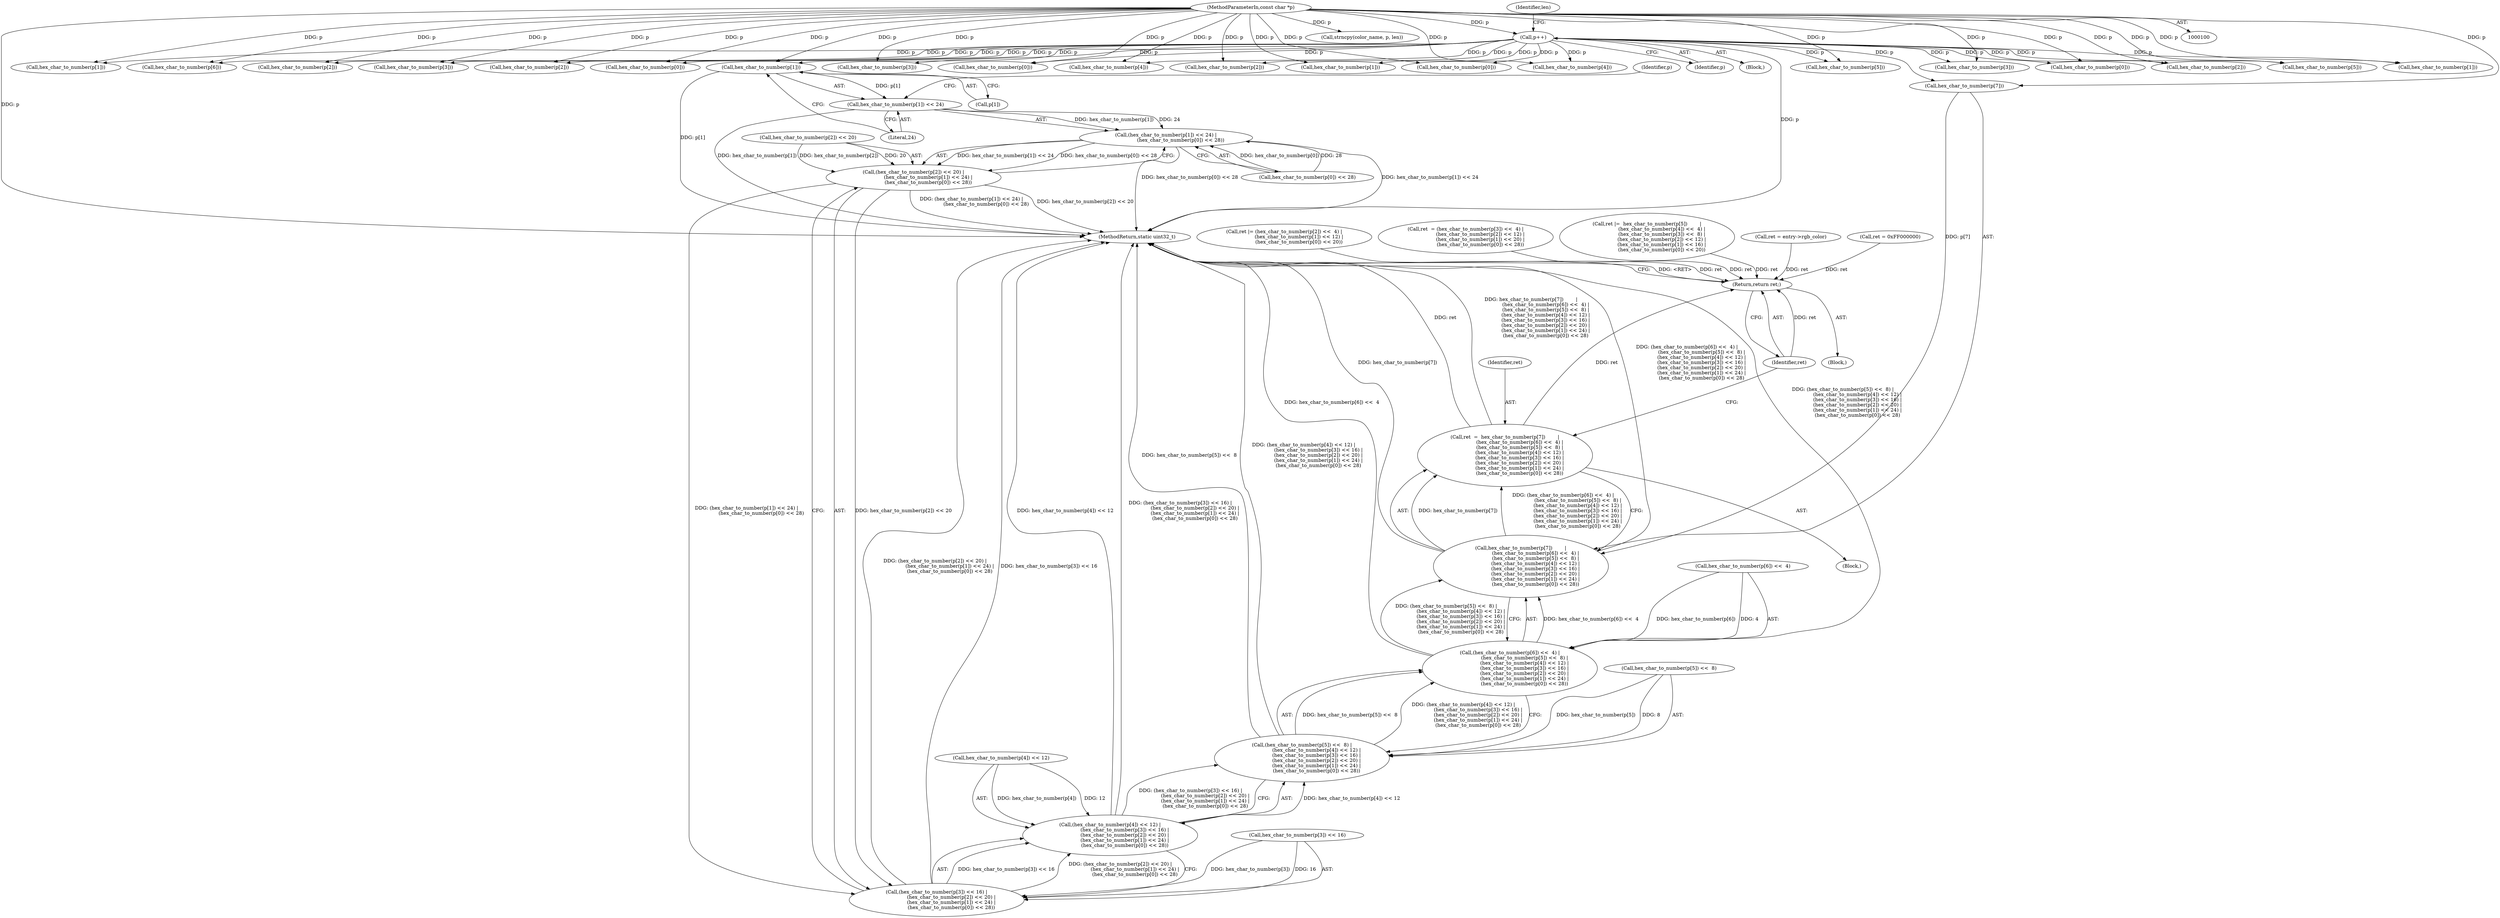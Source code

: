 digraph "0_FFmpeg_cb243972b121b1ae6b60a78ff55a0506c69f3879@pointer" {
"1000289" [label="(Call,hex_char_to_number(p[1]))"];
"1000126" [label="(Call,p++)"];
"1000101" [label="(MethodParameterIn,const char *p)"];
"1000288" [label="(Call,hex_char_to_number(p[1]) << 24)"];
"1000287" [label="(Call,(hex_char_to_number(p[1]) << 24) |\n                   (hex_char_to_number(p[0]) << 28))"];
"1000280" [label="(Call,(hex_char_to_number(p[2]) << 20) |\n                   (hex_char_to_number(p[1]) << 24) |\n                   (hex_char_to_number(p[0]) << 28))"];
"1000273" [label="(Call,(hex_char_to_number(p[3]) << 16) |\n                   (hex_char_to_number(p[2]) << 20) |\n                   (hex_char_to_number(p[1]) << 24) |\n                   (hex_char_to_number(p[0]) << 28))"];
"1000266" [label="(Call,(hex_char_to_number(p[4]) << 12) |\n                   (hex_char_to_number(p[3]) << 16) |\n                   (hex_char_to_number(p[2]) << 20) |\n                   (hex_char_to_number(p[1]) << 24) |\n                   (hex_char_to_number(p[0]) << 28))"];
"1000259" [label="(Call,(hex_char_to_number(p[5]) <<  8) |\n                   (hex_char_to_number(p[4]) << 12) |\n                   (hex_char_to_number(p[3]) << 16) |\n                   (hex_char_to_number(p[2]) << 20) |\n                   (hex_char_to_number(p[1]) << 24) |\n                   (hex_char_to_number(p[0]) << 28))"];
"1000252" [label="(Call,(hex_char_to_number(p[6]) <<  4) |\n                   (hex_char_to_number(p[5]) <<  8) |\n                   (hex_char_to_number(p[4]) << 12) |\n                   (hex_char_to_number(p[3]) << 16) |\n                   (hex_char_to_number(p[2]) << 20) |\n                   (hex_char_to_number(p[1]) << 24) |\n                   (hex_char_to_number(p[0]) << 28))"];
"1000247" [label="(Call,hex_char_to_number(p[7])        |\n                   (hex_char_to_number(p[6]) <<  4) |\n                   (hex_char_to_number(p[5]) <<  8) |\n                   (hex_char_to_number(p[4]) << 12) |\n                   (hex_char_to_number(p[3]) << 16) |\n                   (hex_char_to_number(p[2]) << 20) |\n                   (hex_char_to_number(p[1]) << 24) |\n                   (hex_char_to_number(p[0]) << 28))"];
"1000245" [label="(Call,ret  =  hex_char_to_number(p[7])        |\n                   (hex_char_to_number(p[6]) <<  4) |\n                   (hex_char_to_number(p[5]) <<  8) |\n                   (hex_char_to_number(p[4]) << 12) |\n                   (hex_char_to_number(p[3]) << 16) |\n                   (hex_char_to_number(p[2]) << 20) |\n                   (hex_char_to_number(p[1]) << 24) |\n                   (hex_char_to_number(p[0]) << 28))"];
"1000331" [label="(Return,return ret;)"];
"1000281" [label="(Call,hex_char_to_number(p[2]) << 20)"];
"1000260" [label="(Call,hex_char_to_number(p[5]) <<  8)"];
"1000146" [label="(Call,hex_char_to_number(p[1]))"];
"1000273" [label="(Call,(hex_char_to_number(p[3]) << 16) |\n                   (hex_char_to_number(p[2]) << 20) |\n                   (hex_char_to_number(p[1]) << 24) |\n                   (hex_char_to_number(p[0]) << 28))"];
"1000254" [label="(Call,hex_char_to_number(p[6]))"];
"1000288" [label="(Call,hex_char_to_number(p[1]) << 24)"];
"1000139" [label="(Call,hex_char_to_number(p[2]))"];
"1000275" [label="(Call,hex_char_to_number(p[3]))"];
"1000280" [label="(Call,(hex_char_to_number(p[2]) << 20) |\n                   (hex_char_to_number(p[1]) << 24) |\n                   (hex_char_to_number(p[0]) << 28))"];
"1000174" [label="(Call,hex_char_to_number(p[2]))"];
"1000245" [label="(Call,ret  =  hex_char_to_number(p[7])        |\n                   (hex_char_to_number(p[6]) <<  4) |\n                   (hex_char_to_number(p[5]) <<  8) |\n                   (hex_char_to_number(p[4]) << 12) |\n                   (hex_char_to_number(p[3]) << 16) |\n                   (hex_char_to_number(p[2]) << 20) |\n                   (hex_char_to_number(p[1]) << 24) |\n                   (hex_char_to_number(p[0]) << 28))"];
"1000332" [label="(Identifier,ret)"];
"1000274" [label="(Call,hex_char_to_number(p[3]) << 16)"];
"1000126" [label="(Call,p++)"];
"1000152" [label="(Call,hex_char_to_number(p[0]))"];
"1000101" [label="(MethodParameterIn,const char *p)"];
"1000293" [label="(Literal,24)"];
"1000214" [label="(Call,hex_char_to_number(p[3]))"];
"1000266" [label="(Call,(hex_char_to_number(p[4]) << 12) |\n                   (hex_char_to_number(p[3]) << 16) |\n                   (hex_char_to_number(p[2]) << 20) |\n                   (hex_char_to_number(p[1]) << 24) |\n                   (hex_char_to_number(p[0]) << 28))"];
"1000125" [label="(Block,)"];
"1000187" [label="(Call,hex_char_to_number(p[0]))"];
"1000248" [label="(Call,hex_char_to_number(p[7]))"];
"1000207" [label="(Call,hex_char_to_number(p[4]))"];
"1000252" [label="(Call,(hex_char_to_number(p[6]) <<  4) |\n                   (hex_char_to_number(p[5]) <<  8) |\n                   (hex_char_to_number(p[4]) << 12) |\n                   (hex_char_to_number(p[3]) << 16) |\n                   (hex_char_to_number(p[2]) << 20) |\n                   (hex_char_to_number(p[1]) << 24) |\n                   (hex_char_to_number(p[0]) << 28))"];
"1000198" [label="(Call,ret |=  hex_char_to_number(p[5])        |\n                   (hex_char_to_number(p[4]) <<  4) |\n                   (hex_char_to_number(p[3]) <<  8) |\n                   (hex_char_to_number(p[2]) << 12) |\n                   (hex_char_to_number(p[1]) << 16) |\n                   (hex_char_to_number(p[0]) << 20))"];
"1000221" [label="(Call,hex_char_to_number(p[2]))"];
"1000294" [label="(Call,hex_char_to_number(p[0]) << 28)"];
"1000103" [label="(Block,)"];
"1000181" [label="(Call,hex_char_to_number(p[1]))"];
"1000287" [label="(Call,(hex_char_to_number(p[1]) << 24) |\n                   (hex_char_to_number(p[0]) << 28))"];
"1000331" [label="(Return,return ret;)"];
"1000244" [label="(Block,)"];
"1000253" [label="(Call,hex_char_to_number(p[6]) <<  4)"];
"1000326" [label="(Call,ret = entry->rgb_color)"];
"1000267" [label="(Call,hex_char_to_number(p[4]) << 12)"];
"1000246" [label="(Identifier,ret)"];
"1000261" [label="(Call,hex_char_to_number(p[5]))"];
"1000129" [label="(Identifier,len)"];
"1000289" [label="(Call,hex_char_to_number(p[1]))"];
"1000167" [label="(Call,hex_char_to_number(p[3]))"];
"1000302" [label="(Call,strncpy(color_name, p, len))"];
"1000295" [label="(Call,hex_char_to_number(p[0]))"];
"1000282" [label="(Call,hex_char_to_number(p[2]))"];
"1000105" [label="(Call,ret = 0xFF000000)"];
"1000135" [label="(Call,ret |= (hex_char_to_number(p[2]) <<  4) |\n                   (hex_char_to_number(p[1]) << 12) |\n                   (hex_char_to_number(p[0]) << 20))"];
"1000201" [label="(Call,hex_char_to_number(p[5]))"];
"1000228" [label="(Call,hex_char_to_number(p[1]))"];
"1000247" [label="(Call,hex_char_to_number(p[7])        |\n                   (hex_char_to_number(p[6]) <<  4) |\n                   (hex_char_to_number(p[5]) <<  8) |\n                   (hex_char_to_number(p[4]) << 12) |\n                   (hex_char_to_number(p[3]) << 16) |\n                   (hex_char_to_number(p[2]) << 20) |\n                   (hex_char_to_number(p[1]) << 24) |\n                   (hex_char_to_number(p[0]) << 28))"];
"1000259" [label="(Call,(hex_char_to_number(p[5]) <<  8) |\n                   (hex_char_to_number(p[4]) << 12) |\n                   (hex_char_to_number(p[3]) << 16) |\n                   (hex_char_to_number(p[2]) << 20) |\n                   (hex_char_to_number(p[1]) << 24) |\n                   (hex_char_to_number(p[0]) << 28))"];
"1000127" [label="(Identifier,p)"];
"1000234" [label="(Call,hex_char_to_number(p[0]))"];
"1000333" [label="(MethodReturn,static uint32_t)"];
"1000297" [label="(Identifier,p)"];
"1000290" [label="(Call,p[1])"];
"1000268" [label="(Call,hex_char_to_number(p[4]))"];
"1000163" [label="(Call,ret  = (hex_char_to_number(p[3]) <<  4) |\n                   (hex_char_to_number(p[2]) << 12) |\n                   (hex_char_to_number(p[1]) << 20) |\n                   (hex_char_to_number(p[0]) << 28))"];
"1000289" -> "1000288"  [label="AST: "];
"1000289" -> "1000290"  [label="CFG: "];
"1000290" -> "1000289"  [label="AST: "];
"1000293" -> "1000289"  [label="CFG: "];
"1000289" -> "1000333"  [label="DDG: p[1]"];
"1000289" -> "1000288"  [label="DDG: p[1]"];
"1000126" -> "1000289"  [label="DDG: p"];
"1000101" -> "1000289"  [label="DDG: p"];
"1000126" -> "1000125"  [label="AST: "];
"1000126" -> "1000127"  [label="CFG: "];
"1000127" -> "1000126"  [label="AST: "];
"1000129" -> "1000126"  [label="CFG: "];
"1000126" -> "1000333"  [label="DDG: p"];
"1000101" -> "1000126"  [label="DDG: p"];
"1000126" -> "1000139"  [label="DDG: p"];
"1000126" -> "1000146"  [label="DDG: p"];
"1000126" -> "1000152"  [label="DDG: p"];
"1000126" -> "1000167"  [label="DDG: p"];
"1000126" -> "1000174"  [label="DDG: p"];
"1000126" -> "1000181"  [label="DDG: p"];
"1000126" -> "1000187"  [label="DDG: p"];
"1000126" -> "1000201"  [label="DDG: p"];
"1000126" -> "1000207"  [label="DDG: p"];
"1000126" -> "1000214"  [label="DDG: p"];
"1000126" -> "1000221"  [label="DDG: p"];
"1000126" -> "1000228"  [label="DDG: p"];
"1000126" -> "1000234"  [label="DDG: p"];
"1000126" -> "1000248"  [label="DDG: p"];
"1000126" -> "1000254"  [label="DDG: p"];
"1000126" -> "1000261"  [label="DDG: p"];
"1000126" -> "1000268"  [label="DDG: p"];
"1000126" -> "1000275"  [label="DDG: p"];
"1000126" -> "1000282"  [label="DDG: p"];
"1000126" -> "1000295"  [label="DDG: p"];
"1000101" -> "1000100"  [label="AST: "];
"1000101" -> "1000333"  [label="DDG: p"];
"1000101" -> "1000139"  [label="DDG: p"];
"1000101" -> "1000146"  [label="DDG: p"];
"1000101" -> "1000152"  [label="DDG: p"];
"1000101" -> "1000167"  [label="DDG: p"];
"1000101" -> "1000174"  [label="DDG: p"];
"1000101" -> "1000181"  [label="DDG: p"];
"1000101" -> "1000187"  [label="DDG: p"];
"1000101" -> "1000201"  [label="DDG: p"];
"1000101" -> "1000207"  [label="DDG: p"];
"1000101" -> "1000214"  [label="DDG: p"];
"1000101" -> "1000221"  [label="DDG: p"];
"1000101" -> "1000228"  [label="DDG: p"];
"1000101" -> "1000234"  [label="DDG: p"];
"1000101" -> "1000248"  [label="DDG: p"];
"1000101" -> "1000254"  [label="DDG: p"];
"1000101" -> "1000261"  [label="DDG: p"];
"1000101" -> "1000268"  [label="DDG: p"];
"1000101" -> "1000275"  [label="DDG: p"];
"1000101" -> "1000282"  [label="DDG: p"];
"1000101" -> "1000295"  [label="DDG: p"];
"1000101" -> "1000302"  [label="DDG: p"];
"1000288" -> "1000287"  [label="AST: "];
"1000288" -> "1000293"  [label="CFG: "];
"1000293" -> "1000288"  [label="AST: "];
"1000297" -> "1000288"  [label="CFG: "];
"1000288" -> "1000333"  [label="DDG: hex_char_to_number(p[1])"];
"1000288" -> "1000287"  [label="DDG: hex_char_to_number(p[1])"];
"1000288" -> "1000287"  [label="DDG: 24"];
"1000287" -> "1000280"  [label="AST: "];
"1000287" -> "1000294"  [label="CFG: "];
"1000294" -> "1000287"  [label="AST: "];
"1000280" -> "1000287"  [label="CFG: "];
"1000287" -> "1000333"  [label="DDG: hex_char_to_number(p[0]) << 28"];
"1000287" -> "1000333"  [label="DDG: hex_char_to_number(p[1]) << 24"];
"1000287" -> "1000280"  [label="DDG: hex_char_to_number(p[1]) << 24"];
"1000287" -> "1000280"  [label="DDG: hex_char_to_number(p[0]) << 28"];
"1000294" -> "1000287"  [label="DDG: hex_char_to_number(p[0])"];
"1000294" -> "1000287"  [label="DDG: 28"];
"1000280" -> "1000273"  [label="AST: "];
"1000281" -> "1000280"  [label="AST: "];
"1000273" -> "1000280"  [label="CFG: "];
"1000280" -> "1000333"  [label="DDG: (hex_char_to_number(p[1]) << 24) |\n                   (hex_char_to_number(p[0]) << 28)"];
"1000280" -> "1000333"  [label="DDG: hex_char_to_number(p[2]) << 20"];
"1000280" -> "1000273"  [label="DDG: hex_char_to_number(p[2]) << 20"];
"1000280" -> "1000273"  [label="DDG: (hex_char_to_number(p[1]) << 24) |\n                   (hex_char_to_number(p[0]) << 28)"];
"1000281" -> "1000280"  [label="DDG: hex_char_to_number(p[2])"];
"1000281" -> "1000280"  [label="DDG: 20"];
"1000273" -> "1000266"  [label="AST: "];
"1000274" -> "1000273"  [label="AST: "];
"1000266" -> "1000273"  [label="CFG: "];
"1000273" -> "1000333"  [label="DDG: (hex_char_to_number(p[2]) << 20) |\n                   (hex_char_to_number(p[1]) << 24) |\n                   (hex_char_to_number(p[0]) << 28)"];
"1000273" -> "1000333"  [label="DDG: hex_char_to_number(p[3]) << 16"];
"1000273" -> "1000266"  [label="DDG: hex_char_to_number(p[3]) << 16"];
"1000273" -> "1000266"  [label="DDG: (hex_char_to_number(p[2]) << 20) |\n                   (hex_char_to_number(p[1]) << 24) |\n                   (hex_char_to_number(p[0]) << 28)"];
"1000274" -> "1000273"  [label="DDG: hex_char_to_number(p[3])"];
"1000274" -> "1000273"  [label="DDG: 16"];
"1000266" -> "1000259"  [label="AST: "];
"1000267" -> "1000266"  [label="AST: "];
"1000259" -> "1000266"  [label="CFG: "];
"1000266" -> "1000333"  [label="DDG: hex_char_to_number(p[4]) << 12"];
"1000266" -> "1000333"  [label="DDG: (hex_char_to_number(p[3]) << 16) |\n                   (hex_char_to_number(p[2]) << 20) |\n                   (hex_char_to_number(p[1]) << 24) |\n                   (hex_char_to_number(p[0]) << 28)"];
"1000266" -> "1000259"  [label="DDG: hex_char_to_number(p[4]) << 12"];
"1000266" -> "1000259"  [label="DDG: (hex_char_to_number(p[3]) << 16) |\n                   (hex_char_to_number(p[2]) << 20) |\n                   (hex_char_to_number(p[1]) << 24) |\n                   (hex_char_to_number(p[0]) << 28)"];
"1000267" -> "1000266"  [label="DDG: hex_char_to_number(p[4])"];
"1000267" -> "1000266"  [label="DDG: 12"];
"1000259" -> "1000252"  [label="AST: "];
"1000260" -> "1000259"  [label="AST: "];
"1000252" -> "1000259"  [label="CFG: "];
"1000259" -> "1000333"  [label="DDG: hex_char_to_number(p[5]) <<  8"];
"1000259" -> "1000333"  [label="DDG: (hex_char_to_number(p[4]) << 12) |\n                   (hex_char_to_number(p[3]) << 16) |\n                   (hex_char_to_number(p[2]) << 20) |\n                   (hex_char_to_number(p[1]) << 24) |\n                   (hex_char_to_number(p[0]) << 28)"];
"1000259" -> "1000252"  [label="DDG: hex_char_to_number(p[5]) <<  8"];
"1000259" -> "1000252"  [label="DDG: (hex_char_to_number(p[4]) << 12) |\n                   (hex_char_to_number(p[3]) << 16) |\n                   (hex_char_to_number(p[2]) << 20) |\n                   (hex_char_to_number(p[1]) << 24) |\n                   (hex_char_to_number(p[0]) << 28)"];
"1000260" -> "1000259"  [label="DDG: hex_char_to_number(p[5])"];
"1000260" -> "1000259"  [label="DDG: 8"];
"1000252" -> "1000247"  [label="AST: "];
"1000253" -> "1000252"  [label="AST: "];
"1000247" -> "1000252"  [label="CFG: "];
"1000252" -> "1000333"  [label="DDG: (hex_char_to_number(p[5]) <<  8) |\n                   (hex_char_to_number(p[4]) << 12) |\n                   (hex_char_to_number(p[3]) << 16) |\n                   (hex_char_to_number(p[2]) << 20) |\n                   (hex_char_to_number(p[1]) << 24) |\n                   (hex_char_to_number(p[0]) << 28)"];
"1000252" -> "1000333"  [label="DDG: hex_char_to_number(p[6]) <<  4"];
"1000252" -> "1000247"  [label="DDG: hex_char_to_number(p[6]) <<  4"];
"1000252" -> "1000247"  [label="DDG: (hex_char_to_number(p[5]) <<  8) |\n                   (hex_char_to_number(p[4]) << 12) |\n                   (hex_char_to_number(p[3]) << 16) |\n                   (hex_char_to_number(p[2]) << 20) |\n                   (hex_char_to_number(p[1]) << 24) |\n                   (hex_char_to_number(p[0]) << 28)"];
"1000253" -> "1000252"  [label="DDG: hex_char_to_number(p[6])"];
"1000253" -> "1000252"  [label="DDG: 4"];
"1000247" -> "1000245"  [label="AST: "];
"1000248" -> "1000247"  [label="AST: "];
"1000245" -> "1000247"  [label="CFG: "];
"1000247" -> "1000333"  [label="DDG: hex_char_to_number(p[7])"];
"1000247" -> "1000333"  [label="DDG: (hex_char_to_number(p[6]) <<  4) |\n                   (hex_char_to_number(p[5]) <<  8) |\n                   (hex_char_to_number(p[4]) << 12) |\n                   (hex_char_to_number(p[3]) << 16) |\n                   (hex_char_to_number(p[2]) << 20) |\n                   (hex_char_to_number(p[1]) << 24) |\n                   (hex_char_to_number(p[0]) << 28)"];
"1000247" -> "1000245"  [label="DDG: hex_char_to_number(p[7])"];
"1000247" -> "1000245"  [label="DDG: (hex_char_to_number(p[6]) <<  4) |\n                   (hex_char_to_number(p[5]) <<  8) |\n                   (hex_char_to_number(p[4]) << 12) |\n                   (hex_char_to_number(p[3]) << 16) |\n                   (hex_char_to_number(p[2]) << 20) |\n                   (hex_char_to_number(p[1]) << 24) |\n                   (hex_char_to_number(p[0]) << 28)"];
"1000248" -> "1000247"  [label="DDG: p[7]"];
"1000245" -> "1000244"  [label="AST: "];
"1000246" -> "1000245"  [label="AST: "];
"1000332" -> "1000245"  [label="CFG: "];
"1000245" -> "1000333"  [label="DDG: ret"];
"1000245" -> "1000333"  [label="DDG: hex_char_to_number(p[7])        |\n                   (hex_char_to_number(p[6]) <<  4) |\n                   (hex_char_to_number(p[5]) <<  8) |\n                   (hex_char_to_number(p[4]) << 12) |\n                   (hex_char_to_number(p[3]) << 16) |\n                   (hex_char_to_number(p[2]) << 20) |\n                   (hex_char_to_number(p[1]) << 24) |\n                   (hex_char_to_number(p[0]) << 28)"];
"1000245" -> "1000331"  [label="DDG: ret"];
"1000331" -> "1000103"  [label="AST: "];
"1000331" -> "1000332"  [label="CFG: "];
"1000332" -> "1000331"  [label="AST: "];
"1000333" -> "1000331"  [label="CFG: "];
"1000331" -> "1000333"  [label="DDG: <RET>"];
"1000332" -> "1000331"  [label="DDG: ret"];
"1000163" -> "1000331"  [label="DDG: ret"];
"1000198" -> "1000331"  [label="DDG: ret"];
"1000135" -> "1000331"  [label="DDG: ret"];
"1000326" -> "1000331"  [label="DDG: ret"];
"1000105" -> "1000331"  [label="DDG: ret"];
}

